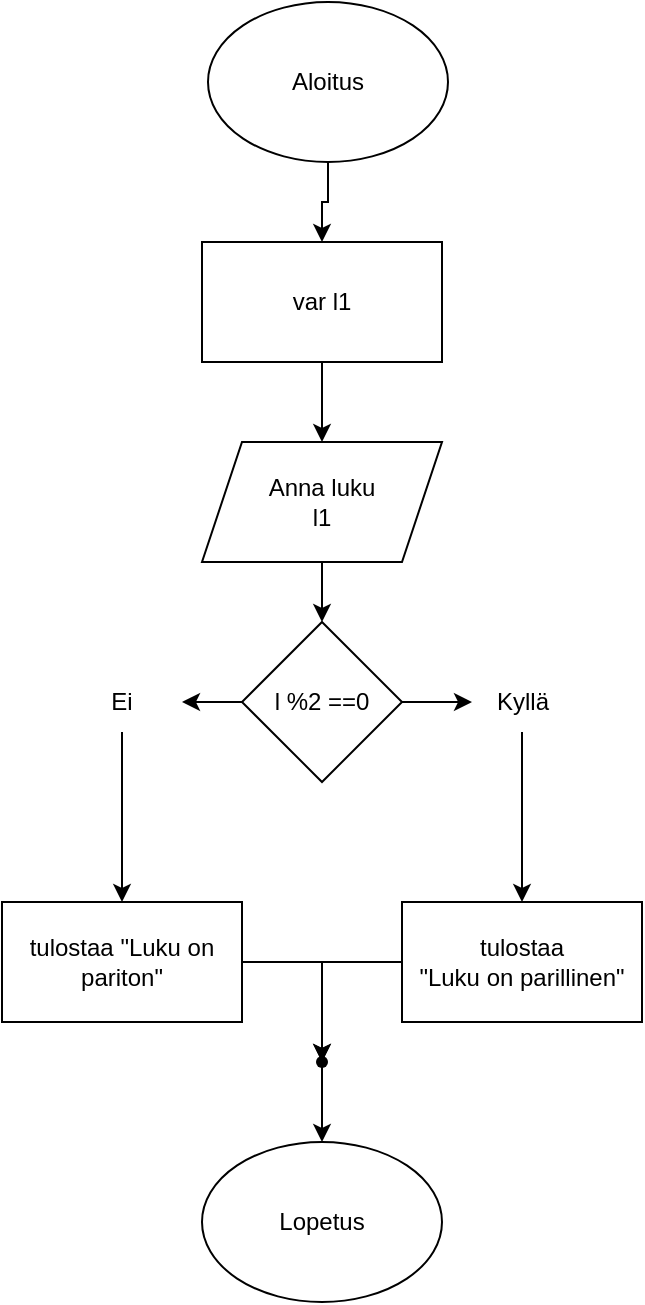 <mxfile version="24.8.3">
  <diagram name="Sivu-1" id="xn-f5AUS_XdSc_gPqQBp">
    <mxGraphModel dx="884" dy="602" grid="1" gridSize="10" guides="1" tooltips="1" connect="1" arrows="1" fold="1" page="1" pageScale="1" pageWidth="827" pageHeight="1169" math="0" shadow="0">
      <root>
        <mxCell id="0" />
        <mxCell id="1" parent="0" />
        <mxCell id="91EXtdfc8P3plZx-EZJF-3" value="" style="edgeStyle=orthogonalEdgeStyle;rounded=0;orthogonalLoop=1;jettySize=auto;html=1;" edge="1" parent="1" source="91EXtdfc8P3plZx-EZJF-1" target="91EXtdfc8P3plZx-EZJF-2">
          <mxGeometry relative="1" as="geometry" />
        </mxCell>
        <mxCell id="91EXtdfc8P3plZx-EZJF-1" value="Aloitus" style="ellipse;whiteSpace=wrap;html=1;" vertex="1" parent="1">
          <mxGeometry x="353" y="40" width="120" height="80" as="geometry" />
        </mxCell>
        <mxCell id="91EXtdfc8P3plZx-EZJF-5" value="" style="edgeStyle=orthogonalEdgeStyle;rounded=0;orthogonalLoop=1;jettySize=auto;html=1;" edge="1" parent="1" source="91EXtdfc8P3plZx-EZJF-2" target="91EXtdfc8P3plZx-EZJF-4">
          <mxGeometry relative="1" as="geometry" />
        </mxCell>
        <mxCell id="91EXtdfc8P3plZx-EZJF-2" value="var l1" style="rounded=0;whiteSpace=wrap;html=1;" vertex="1" parent="1">
          <mxGeometry x="350" y="160" width="120" height="60" as="geometry" />
        </mxCell>
        <mxCell id="91EXtdfc8P3plZx-EZJF-7" value="" style="edgeStyle=orthogonalEdgeStyle;rounded=0;orthogonalLoop=1;jettySize=auto;html=1;" edge="1" parent="1" source="91EXtdfc8P3plZx-EZJF-4" target="91EXtdfc8P3plZx-EZJF-6">
          <mxGeometry relative="1" as="geometry" />
        </mxCell>
        <mxCell id="91EXtdfc8P3plZx-EZJF-4" value="Anna luku&lt;div&gt;l1&lt;/div&gt;" style="shape=parallelogram;perimeter=parallelogramPerimeter;whiteSpace=wrap;html=1;fixedSize=1;" vertex="1" parent="1">
          <mxGeometry x="350" y="260" width="120" height="60" as="geometry" />
        </mxCell>
        <mxCell id="91EXtdfc8P3plZx-EZJF-10" value="" style="edgeStyle=orthogonalEdgeStyle;rounded=0;orthogonalLoop=1;jettySize=auto;html=1;" edge="1" parent="1" source="91EXtdfc8P3plZx-EZJF-6" target="91EXtdfc8P3plZx-EZJF-9">
          <mxGeometry relative="1" as="geometry" />
        </mxCell>
        <mxCell id="91EXtdfc8P3plZx-EZJF-15" value="" style="edgeStyle=orthogonalEdgeStyle;rounded=0;orthogonalLoop=1;jettySize=auto;html=1;" edge="1" parent="1" source="91EXtdfc8P3plZx-EZJF-6" target="91EXtdfc8P3plZx-EZJF-14">
          <mxGeometry relative="1" as="geometry" />
        </mxCell>
        <mxCell id="91EXtdfc8P3plZx-EZJF-6" value="l %2 ==0" style="rhombus;whiteSpace=wrap;html=1;" vertex="1" parent="1">
          <mxGeometry x="370" y="350" width="80" height="80" as="geometry" />
        </mxCell>
        <mxCell id="91EXtdfc8P3plZx-EZJF-19" value="" style="edgeStyle=orthogonalEdgeStyle;rounded=0;orthogonalLoop=1;jettySize=auto;html=1;" edge="1" parent="1" source="91EXtdfc8P3plZx-EZJF-8" target="91EXtdfc8P3plZx-EZJF-18">
          <mxGeometry relative="1" as="geometry" />
        </mxCell>
        <mxCell id="91EXtdfc8P3plZx-EZJF-8" value="tulostaa&lt;div&gt;&quot;Luku on parillinen&quot;&lt;/div&gt;" style="rounded=0;whiteSpace=wrap;html=1;" vertex="1" parent="1">
          <mxGeometry x="450" y="490" width="120" height="60" as="geometry" />
        </mxCell>
        <mxCell id="91EXtdfc8P3plZx-EZJF-11" value="" style="edgeStyle=orthogonalEdgeStyle;rounded=0;orthogonalLoop=1;jettySize=auto;html=1;" edge="1" parent="1" source="91EXtdfc8P3plZx-EZJF-9" target="91EXtdfc8P3plZx-EZJF-8">
          <mxGeometry relative="1" as="geometry" />
        </mxCell>
        <mxCell id="91EXtdfc8P3plZx-EZJF-9" value="Kyllä" style="text;html=1;align=center;verticalAlign=middle;resizable=0;points=[];autosize=1;strokeColor=none;fillColor=none;" vertex="1" parent="1">
          <mxGeometry x="485" y="375" width="50" height="30" as="geometry" />
        </mxCell>
        <mxCell id="91EXtdfc8P3plZx-EZJF-12" value="Lopetus" style="ellipse;whiteSpace=wrap;html=1;" vertex="1" parent="1">
          <mxGeometry x="350" y="610" width="120" height="80" as="geometry" />
        </mxCell>
        <mxCell id="91EXtdfc8P3plZx-EZJF-17" value="" style="edgeStyle=orthogonalEdgeStyle;rounded=0;orthogonalLoop=1;jettySize=auto;html=1;" edge="1" parent="1" source="91EXtdfc8P3plZx-EZJF-18" target="91EXtdfc8P3plZx-EZJF-12">
          <mxGeometry relative="1" as="geometry" />
        </mxCell>
        <mxCell id="91EXtdfc8P3plZx-EZJF-13" value="tulostaa &quot;Luku on pariton&quot;" style="rounded=0;whiteSpace=wrap;html=1;" vertex="1" parent="1">
          <mxGeometry x="250" y="490" width="120" height="60" as="geometry" />
        </mxCell>
        <mxCell id="91EXtdfc8P3plZx-EZJF-16" value="" style="edgeStyle=orthogonalEdgeStyle;rounded=0;orthogonalLoop=1;jettySize=auto;html=1;" edge="1" parent="1" source="91EXtdfc8P3plZx-EZJF-14" target="91EXtdfc8P3plZx-EZJF-13">
          <mxGeometry relative="1" as="geometry" />
        </mxCell>
        <mxCell id="91EXtdfc8P3plZx-EZJF-14" value="Ei" style="text;html=1;align=center;verticalAlign=middle;whiteSpace=wrap;rounded=0;" vertex="1" parent="1">
          <mxGeometry x="280" y="375" width="60" height="30" as="geometry" />
        </mxCell>
        <mxCell id="91EXtdfc8P3plZx-EZJF-20" value="" style="edgeStyle=orthogonalEdgeStyle;rounded=0;orthogonalLoop=1;jettySize=auto;html=1;" edge="1" parent="1" source="91EXtdfc8P3plZx-EZJF-13" target="91EXtdfc8P3plZx-EZJF-18">
          <mxGeometry relative="1" as="geometry">
            <mxPoint x="310" y="550" as="sourcePoint" />
            <mxPoint x="410" y="610" as="targetPoint" />
          </mxGeometry>
        </mxCell>
        <mxCell id="91EXtdfc8P3plZx-EZJF-18" value="" style="shape=waypoint;sketch=0;size=6;pointerEvents=1;points=[];fillColor=default;resizable=0;rotatable=0;perimeter=centerPerimeter;snapToPoint=1;rounded=0;" vertex="1" parent="1">
          <mxGeometry x="400" y="560" width="20" height="20" as="geometry" />
        </mxCell>
      </root>
    </mxGraphModel>
  </diagram>
</mxfile>
